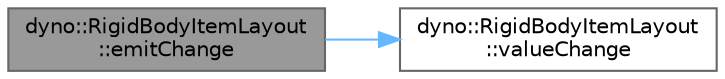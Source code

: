 digraph "dyno::RigidBodyItemLayout::emitChange"
{
 // LATEX_PDF_SIZE
  bgcolor="transparent";
  edge [fontname=Helvetica,fontsize=10,labelfontname=Helvetica,labelfontsize=10];
  node [fontname=Helvetica,fontsize=10,shape=box,height=0.2,width=0.4];
  rankdir="LR";
  Node1 [id="Node000001",label="dyno::RigidBodyItemLayout\l::emitChange",height=0.2,width=0.4,color="gray40", fillcolor="grey60", style="filled", fontcolor="black",tooltip=" "];
  Node1 -> Node2 [id="edge1_Node000001_Node000002",color="steelblue1",style="solid",tooltip=" "];
  Node2 [id="Node000002",label="dyno::RigidBodyItemLayout\l::valueChange",height=0.2,width=0.4,color="grey40", fillcolor="white", style="filled",URL="$classdyno_1_1_rigid_body_item_layout.html#abadada03c064c1a61e34f2cc8832b0ec",tooltip="RigidBody Data Change."];
}
